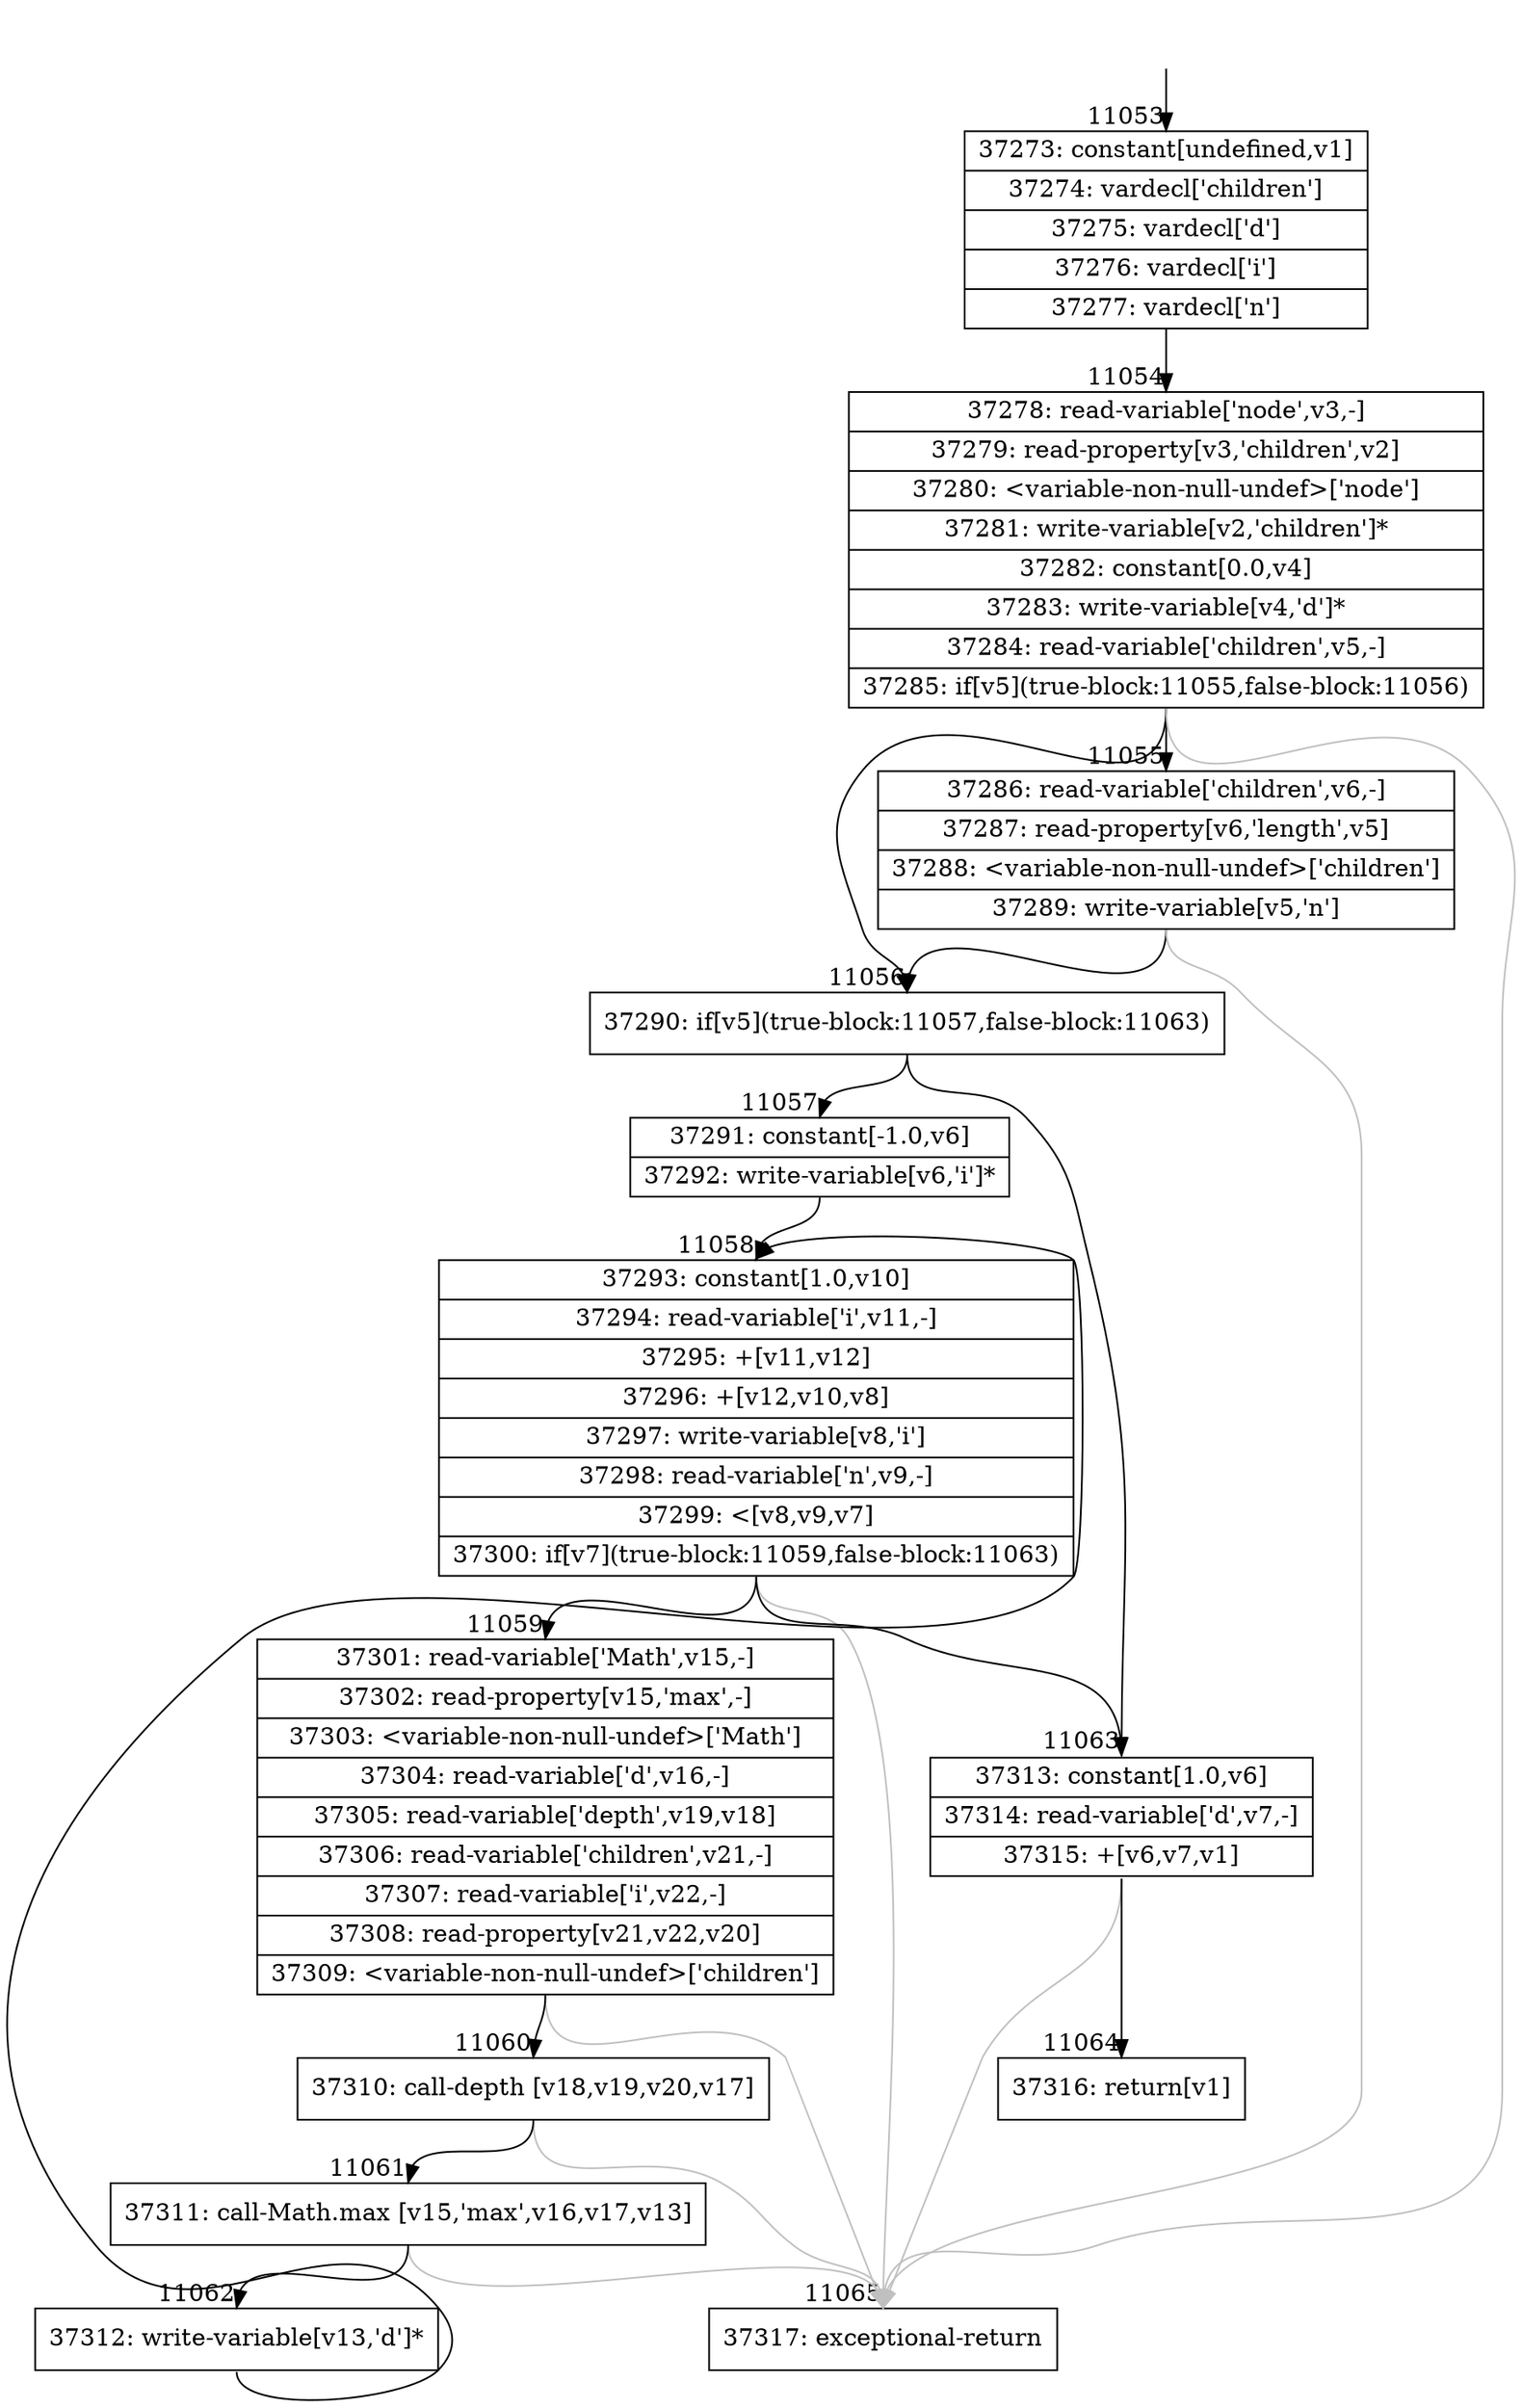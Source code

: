 digraph {
rankdir="TD"
BB_entry1015[shape=none,label=""];
BB_entry1015 -> BB11053 [tailport=s, headport=n, headlabel="    11053"]
BB11053 [shape=record label="{37273: constant[undefined,v1]|37274: vardecl['children']|37275: vardecl['d']|37276: vardecl['i']|37277: vardecl['n']}" ] 
BB11053 -> BB11054 [tailport=s, headport=n, headlabel="      11054"]
BB11054 [shape=record label="{37278: read-variable['node',v3,-]|37279: read-property[v3,'children',v2]|37280: \<variable-non-null-undef\>['node']|37281: write-variable[v2,'children']*|37282: constant[0.0,v4]|37283: write-variable[v4,'d']*|37284: read-variable['children',v5,-]|37285: if[v5](true-block:11055,false-block:11056)}" ] 
BB11054 -> BB11056 [tailport=s, headport=n, headlabel="      11056"]
BB11054 -> BB11055 [tailport=s, headport=n, headlabel="      11055"]
BB11054 -> BB11065 [tailport=s, headport=n, color=gray, headlabel="      11065"]
BB11055 [shape=record label="{37286: read-variable['children',v6,-]|37287: read-property[v6,'length',v5]|37288: \<variable-non-null-undef\>['children']|37289: write-variable[v5,'n']}" ] 
BB11055 -> BB11056 [tailport=s, headport=n]
BB11055 -> BB11065 [tailport=s, headport=n, color=gray]
BB11056 [shape=record label="{37290: if[v5](true-block:11057,false-block:11063)}" ] 
BB11056 -> BB11057 [tailport=s, headport=n, headlabel="      11057"]
BB11056 -> BB11063 [tailport=s, headport=n, headlabel="      11063"]
BB11057 [shape=record label="{37291: constant[-1.0,v6]|37292: write-variable[v6,'i']*}" ] 
BB11057 -> BB11058 [tailport=s, headport=n, headlabel="      11058"]
BB11058 [shape=record label="{37293: constant[1.0,v10]|37294: read-variable['i',v11,-]|37295: +[v11,v12]|37296: +[v12,v10,v8]|37297: write-variable[v8,'i']|37298: read-variable['n',v9,-]|37299: \<[v8,v9,v7]|37300: if[v7](true-block:11059,false-block:11063)}" ] 
BB11058 -> BB11059 [tailport=s, headport=n, headlabel="      11059"]
BB11058 -> BB11063 [tailport=s, headport=n]
BB11058 -> BB11065 [tailport=s, headport=n, color=gray]
BB11059 [shape=record label="{37301: read-variable['Math',v15,-]|37302: read-property[v15,'max',-]|37303: \<variable-non-null-undef\>['Math']|37304: read-variable['d',v16,-]|37305: read-variable['depth',v19,v18]|37306: read-variable['children',v21,-]|37307: read-variable['i',v22,-]|37308: read-property[v21,v22,v20]|37309: \<variable-non-null-undef\>['children']}" ] 
BB11059 -> BB11060 [tailport=s, headport=n, headlabel="      11060"]
BB11059 -> BB11065 [tailport=s, headport=n, color=gray]
BB11060 [shape=record label="{37310: call-depth [v18,v19,v20,v17]}" ] 
BB11060 -> BB11061 [tailport=s, headport=n, headlabel="      11061"]
BB11060 -> BB11065 [tailport=s, headport=n, color=gray]
BB11061 [shape=record label="{37311: call-Math.max [v15,'max',v16,v17,v13]}" ] 
BB11061 -> BB11062 [tailport=s, headport=n, headlabel="      11062"]
BB11061 -> BB11065 [tailport=s, headport=n, color=gray]
BB11062 [shape=record label="{37312: write-variable[v13,'d']*}" ] 
BB11062 -> BB11058 [tailport=s, headport=n]
BB11063 [shape=record label="{37313: constant[1.0,v6]|37314: read-variable['d',v7,-]|37315: +[v6,v7,v1]}" ] 
BB11063 -> BB11064 [tailport=s, headport=n, headlabel="      11064"]
BB11063 -> BB11065 [tailport=s, headport=n, color=gray]
BB11064 [shape=record label="{37316: return[v1]}" ] 
BB11065 [shape=record label="{37317: exceptional-return}" ] 
//#$~ 6586
}
